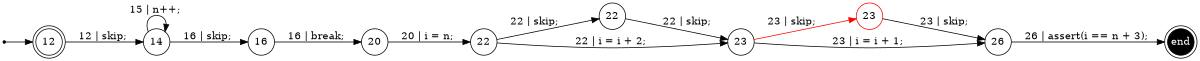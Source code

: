 digraph finite_state_machine {
	rankdir=LR
	size="8,5"
	93824994230640 [label = 12, shape = doublecircle, fixedsize = true]; 
	s93824994230640 [shape = point];
	e93824994234208 [shape = doublecircle, fixedsize = true, style = filled, fillcolor = black, fontcolor = white,  label = end];
	 93824994230800 [label = 14, shape = circle, fixedsize = true ];
	 93824994231936 [label = 16, shape = circle, fixedsize = true ];
	 93824994231424 [label = 20, shape = circle, fixedsize = true ];
	 93824994232336 [label = 22, shape = circle, fixedsize = true ];
	 93824994233136 [label = 22, shape = circle, fixedsize = true ];
	 93824994237552 [label = 23, shape = circle, fixedsize = true ];
	 93824994234784 [label = 23, shape = circle, color = red, fixedsize = true ];
	 93824994234208 [label = 26, shape = circle, fixedsize = true ];
	s93824994230640 -> 93824994230640;
	93824994230640 -> 93824994230800 [ label = "12 | skip; "];
	93824994230800 -> 93824994230800 [ label = "15 | n++; "];
	93824994230800 -> 93824994231936 [ label = "16 | skip; "];
	93824994231936 -> 93824994231424 [ label = "16 | break; "];
	93824994231424 -> 93824994232336 [ label = "20 | i = n; "];
	93824994232336 -> 93824994237552 [ label = "22 | i = i + 2; "];
	93824994232336 -> 93824994233136 [ label = "22 | skip; "];
	93824994233136 -> 93824994237552 [ label = "22 | skip; "];
	93824994237552 -> 93824994234208 [ label = "23 | i = i + 1; "];
	93824994237552 -> 93824994234784 [color = red, label = "23 | skip; "];
	93824994234784 -> 93824994234208 [ label = "23 | skip; "];
	93824994234208 -> e93824994234208 [ label = "26 | assert(i == n + 3); "];
}
